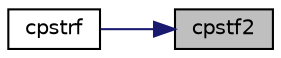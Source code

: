 digraph "cpstf2"
{
 // LATEX_PDF_SIZE
  edge [fontname="Helvetica",fontsize="10",labelfontname="Helvetica",labelfontsize="10"];
  node [fontname="Helvetica",fontsize="10",shape=record];
  rankdir="RL";
  Node1 [label="cpstf2",height=0.2,width=0.4,color="black", fillcolor="grey75", style="filled", fontcolor="black",tooltip="CPSTF2 computes the Cholesky factorization with complete pivoting of complex Hermitian positive semid..."];
  Node1 -> Node2 [dir="back",color="midnightblue",fontsize="10",style="solid",fontname="Helvetica"];
  Node2 [label="cpstrf",height=0.2,width=0.4,color="black", fillcolor="white", style="filled",URL="$cpstrf_8f.html#a919152b7d5c2eb8b6ab3127403f2b12a",tooltip="CPSTRF computes the Cholesky factorization with complete pivoting of complex Hermitian positive semid..."];
}
